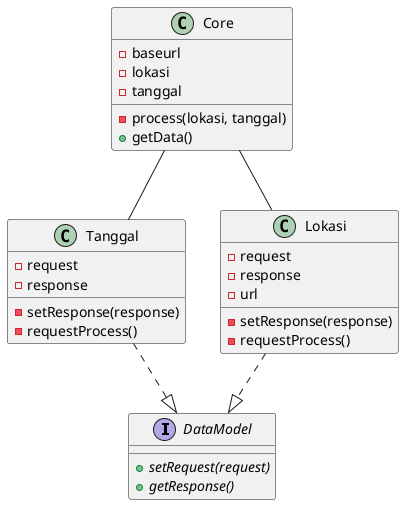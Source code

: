 @startuml

interface DataModel {
    +{abstract} setRequest(request)
    +{abstract} getResponse()
}

class Tanggal {
    -request
    -response
    -setResponse(response)
    -requestProcess()
}

class Lokasi{
    -request
    -response
    -url
    -setResponse(response)
    -requestProcess()
}

class Core {
    -baseurl
    -lokasi
    -tanggal
    -process(lokasi, tanggal)
    +getData()
}

Core -- Tanggal
Core -- Lokasi
Lokasi ..|> DataModel
Tanggal ..|> DataModel

@enduml
